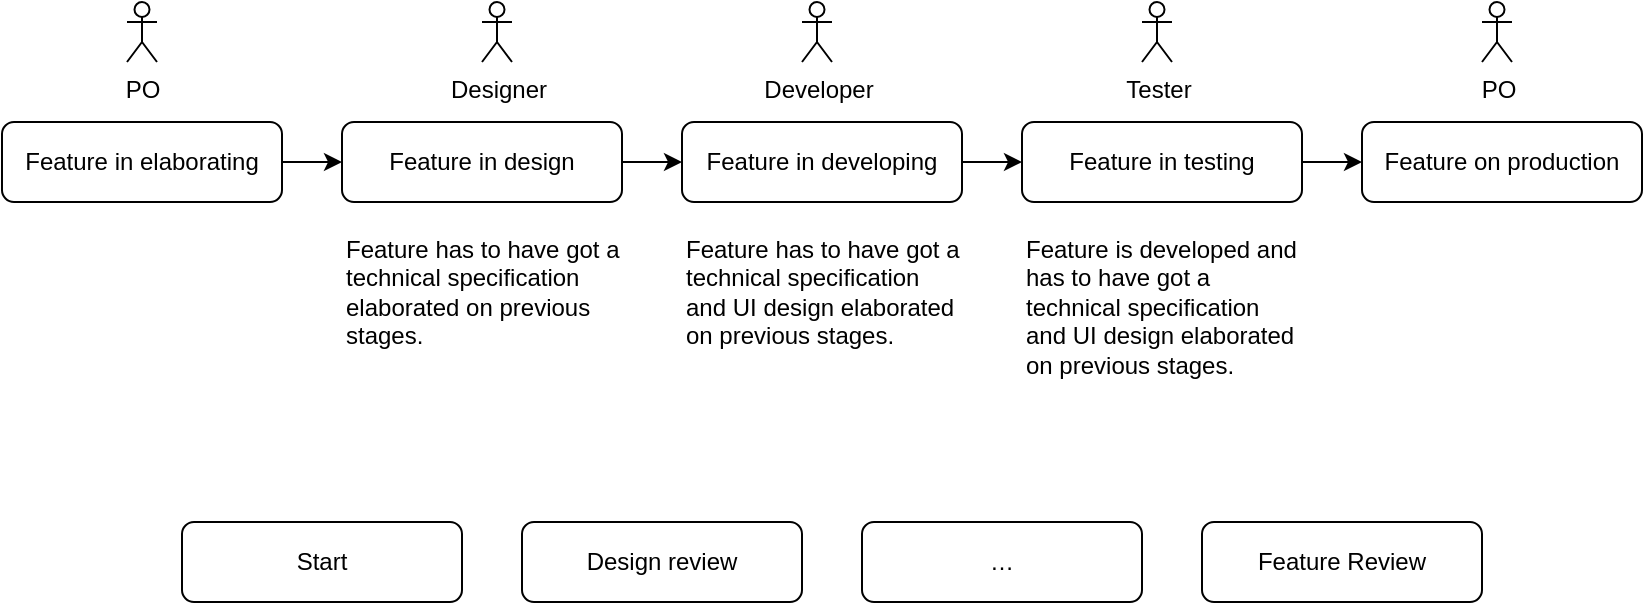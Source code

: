 <mxfile version="21.2.3" type="github">
  <diagram name="Page-1" id="418J9h2XP7jV8_JDfUmQ">
    <mxGraphModel dx="1140" dy="769" grid="1" gridSize="10" guides="1" tooltips="1" connect="1" arrows="1" fold="1" page="1" pageScale="1" pageWidth="827" pageHeight="1169" math="0" shadow="0">
      <root>
        <mxCell id="0" />
        <mxCell id="1" parent="0" />
        <mxCell id="hmWeUXB0X3GJk1LZAwVp-14" style="edgeStyle=orthogonalEdgeStyle;rounded=0;orthogonalLoop=1;jettySize=auto;html=1;" edge="1" parent="1" source="hmWeUXB0X3GJk1LZAwVp-6" target="hmWeUXB0X3GJk1LZAwVp-7">
          <mxGeometry relative="1" as="geometry" />
        </mxCell>
        <mxCell id="hmWeUXB0X3GJk1LZAwVp-6" value="Feature in developing" style="rounded=1;whiteSpace=wrap;html=1;" vertex="1" parent="1">
          <mxGeometry x="420" y="200" width="140" height="40" as="geometry" />
        </mxCell>
        <mxCell id="hmWeUXB0X3GJk1LZAwVp-28" style="edgeStyle=orthogonalEdgeStyle;rounded=0;orthogonalLoop=1;jettySize=auto;html=1;" edge="1" parent="1" source="hmWeUXB0X3GJk1LZAwVp-7" target="hmWeUXB0X3GJk1LZAwVp-26">
          <mxGeometry relative="1" as="geometry" />
        </mxCell>
        <mxCell id="hmWeUXB0X3GJk1LZAwVp-7" value="Feature in testing" style="rounded=1;whiteSpace=wrap;html=1;" vertex="1" parent="1">
          <mxGeometry x="590" y="200" width="140" height="40" as="geometry" />
        </mxCell>
        <mxCell id="hmWeUXB0X3GJk1LZAwVp-13" style="edgeStyle=orthogonalEdgeStyle;rounded=0;orthogonalLoop=1;jettySize=auto;html=1;" edge="1" parent="1" source="hmWeUXB0X3GJk1LZAwVp-8" target="hmWeUXB0X3GJk1LZAwVp-6">
          <mxGeometry relative="1" as="geometry" />
        </mxCell>
        <mxCell id="hmWeUXB0X3GJk1LZAwVp-8" value="Feature in design" style="rounded=1;whiteSpace=wrap;html=1;" vertex="1" parent="1">
          <mxGeometry x="250" y="200" width="140" height="40" as="geometry" />
        </mxCell>
        <mxCell id="hmWeUXB0X3GJk1LZAwVp-12" style="edgeStyle=orthogonalEdgeStyle;rounded=0;orthogonalLoop=1;jettySize=auto;html=1;" edge="1" parent="1" source="hmWeUXB0X3GJk1LZAwVp-9" target="hmWeUXB0X3GJk1LZAwVp-8">
          <mxGeometry relative="1" as="geometry" />
        </mxCell>
        <mxCell id="hmWeUXB0X3GJk1LZAwVp-9" value="Feature in elaborating" style="rounded=1;whiteSpace=wrap;html=1;" vertex="1" parent="1">
          <mxGeometry x="80" y="200" width="140" height="40" as="geometry" />
        </mxCell>
        <mxCell id="hmWeUXB0X3GJk1LZAwVp-10" value="Feature has to have got a technical specification and UI design elaborated on previous stages." style="text;html=1;strokeColor=none;fillColor=none;align=left;verticalAlign=top;whiteSpace=wrap;rounded=0;" vertex="1" parent="1">
          <mxGeometry x="420" y="250" width="140" height="130" as="geometry" />
        </mxCell>
        <mxCell id="hmWeUXB0X3GJk1LZAwVp-11" value="Feature has to have got a technical specification elaborated on previous stages." style="text;html=1;strokeColor=none;fillColor=none;align=left;verticalAlign=top;whiteSpace=wrap;rounded=0;" vertex="1" parent="1">
          <mxGeometry x="250" y="250" width="140" height="130" as="geometry" />
        </mxCell>
        <mxCell id="hmWeUXB0X3GJk1LZAwVp-20" value="Designer" style="shape=umlActor;verticalLabelPosition=bottom;verticalAlign=top;html=1;outlineConnect=0;" vertex="1" parent="1">
          <mxGeometry x="320" y="140" width="15" height="30" as="geometry" />
        </mxCell>
        <mxCell id="hmWeUXB0X3GJk1LZAwVp-22" value="PO" style="shape=umlActor;verticalLabelPosition=bottom;verticalAlign=top;html=1;outlineConnect=0;" vertex="1" parent="1">
          <mxGeometry x="142.5" y="140" width="15" height="30" as="geometry" />
        </mxCell>
        <mxCell id="hmWeUXB0X3GJk1LZAwVp-24" value="Developer" style="shape=umlActor;verticalLabelPosition=bottom;verticalAlign=top;html=1;outlineConnect=0;" vertex="1" parent="1">
          <mxGeometry x="480" y="140" width="15" height="30" as="geometry" />
        </mxCell>
        <mxCell id="hmWeUXB0X3GJk1LZAwVp-25" value="Tester" style="shape=umlActor;verticalLabelPosition=bottom;verticalAlign=top;html=1;outlineConnect=0;" vertex="1" parent="1">
          <mxGeometry x="650" y="140" width="15" height="30" as="geometry" />
        </mxCell>
        <mxCell id="hmWeUXB0X3GJk1LZAwVp-26" value="Feature on production" style="rounded=1;whiteSpace=wrap;html=1;" vertex="1" parent="1">
          <mxGeometry x="760" y="200" width="140" height="40" as="geometry" />
        </mxCell>
        <mxCell id="hmWeUXB0X3GJk1LZAwVp-27" value="PO" style="shape=umlActor;verticalLabelPosition=bottom;verticalAlign=top;html=1;outlineConnect=0;" vertex="1" parent="1">
          <mxGeometry x="820" y="140" width="15" height="30" as="geometry" />
        </mxCell>
        <mxCell id="hmWeUXB0X3GJk1LZAwVp-30" value="Feature is developed and has to have got a technical specification and UI design elaborated on previous stages." style="text;html=1;strokeColor=none;fillColor=none;align=left;verticalAlign=top;whiteSpace=wrap;rounded=0;" vertex="1" parent="1">
          <mxGeometry x="590" y="250" width="140" height="130" as="geometry" />
        </mxCell>
        <mxCell id="hmWeUXB0X3GJk1LZAwVp-31" value="Start" style="rounded=1;whiteSpace=wrap;html=1;" vertex="1" parent="1">
          <mxGeometry x="170" y="400" width="140" height="40" as="geometry" />
        </mxCell>
        <mxCell id="hmWeUXB0X3GJk1LZAwVp-32" value="Design review" style="rounded=1;whiteSpace=wrap;html=1;" vertex="1" parent="1">
          <mxGeometry x="340" y="400" width="140" height="40" as="geometry" />
        </mxCell>
        <mxCell id="hmWeUXB0X3GJk1LZAwVp-33" value="…" style="rounded=1;whiteSpace=wrap;html=1;" vertex="1" parent="1">
          <mxGeometry x="510" y="400" width="140" height="40" as="geometry" />
        </mxCell>
        <mxCell id="hmWeUXB0X3GJk1LZAwVp-34" value="Feature Review" style="rounded=1;whiteSpace=wrap;html=1;" vertex="1" parent="1">
          <mxGeometry x="680" y="400" width="140" height="40" as="geometry" />
        </mxCell>
      </root>
    </mxGraphModel>
  </diagram>
</mxfile>
